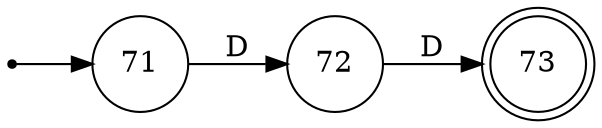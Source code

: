 digraph finite_state_machine {
rankdir=LR;
size="8,5"
node [shape = doublecircle]; 73;
node [shape = point ]; qi;
node [shape = circle];
qi -> 71;
71 -> 72 [ label = "D"] 72 -> 73 [ label = "D"] }